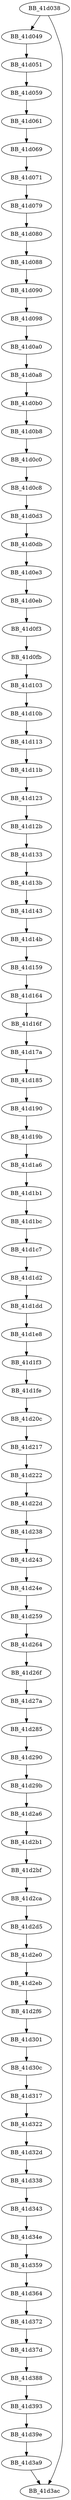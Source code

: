 DiGraph ___free_lc_time{
BB_41d038->BB_41d049
BB_41d038->BB_41d3ac
BB_41d049->BB_41d051
BB_41d051->BB_41d059
BB_41d059->BB_41d061
BB_41d061->BB_41d069
BB_41d069->BB_41d071
BB_41d071->BB_41d079
BB_41d079->BB_41d080
BB_41d080->BB_41d088
BB_41d088->BB_41d090
BB_41d090->BB_41d098
BB_41d098->BB_41d0a0
BB_41d0a0->BB_41d0a8
BB_41d0a8->BB_41d0b0
BB_41d0b0->BB_41d0b8
BB_41d0b8->BB_41d0c0
BB_41d0c0->BB_41d0c8
BB_41d0c8->BB_41d0d3
BB_41d0d3->BB_41d0db
BB_41d0db->BB_41d0e3
BB_41d0e3->BB_41d0eb
BB_41d0eb->BB_41d0f3
BB_41d0f3->BB_41d0fb
BB_41d0fb->BB_41d103
BB_41d103->BB_41d10b
BB_41d10b->BB_41d113
BB_41d113->BB_41d11b
BB_41d11b->BB_41d123
BB_41d123->BB_41d12b
BB_41d12b->BB_41d133
BB_41d133->BB_41d13b
BB_41d13b->BB_41d143
BB_41d143->BB_41d14b
BB_41d14b->BB_41d159
BB_41d159->BB_41d164
BB_41d164->BB_41d16f
BB_41d16f->BB_41d17a
BB_41d17a->BB_41d185
BB_41d185->BB_41d190
BB_41d190->BB_41d19b
BB_41d19b->BB_41d1a6
BB_41d1a6->BB_41d1b1
BB_41d1b1->BB_41d1bc
BB_41d1bc->BB_41d1c7
BB_41d1c7->BB_41d1d2
BB_41d1d2->BB_41d1dd
BB_41d1dd->BB_41d1e8
BB_41d1e8->BB_41d1f3
BB_41d1f3->BB_41d1fe
BB_41d1fe->BB_41d20c
BB_41d20c->BB_41d217
BB_41d217->BB_41d222
BB_41d222->BB_41d22d
BB_41d22d->BB_41d238
BB_41d238->BB_41d243
BB_41d243->BB_41d24e
BB_41d24e->BB_41d259
BB_41d259->BB_41d264
BB_41d264->BB_41d26f
BB_41d26f->BB_41d27a
BB_41d27a->BB_41d285
BB_41d285->BB_41d290
BB_41d290->BB_41d29b
BB_41d29b->BB_41d2a6
BB_41d2a6->BB_41d2b1
BB_41d2b1->BB_41d2bf
BB_41d2bf->BB_41d2ca
BB_41d2ca->BB_41d2d5
BB_41d2d5->BB_41d2e0
BB_41d2e0->BB_41d2eb
BB_41d2eb->BB_41d2f6
BB_41d2f6->BB_41d301
BB_41d301->BB_41d30c
BB_41d30c->BB_41d317
BB_41d317->BB_41d322
BB_41d322->BB_41d32d
BB_41d32d->BB_41d338
BB_41d338->BB_41d343
BB_41d343->BB_41d34e
BB_41d34e->BB_41d359
BB_41d359->BB_41d364
BB_41d364->BB_41d372
BB_41d372->BB_41d37d
BB_41d37d->BB_41d388
BB_41d388->BB_41d393
BB_41d393->BB_41d39e
BB_41d39e->BB_41d3a9
BB_41d3a9->BB_41d3ac
}
